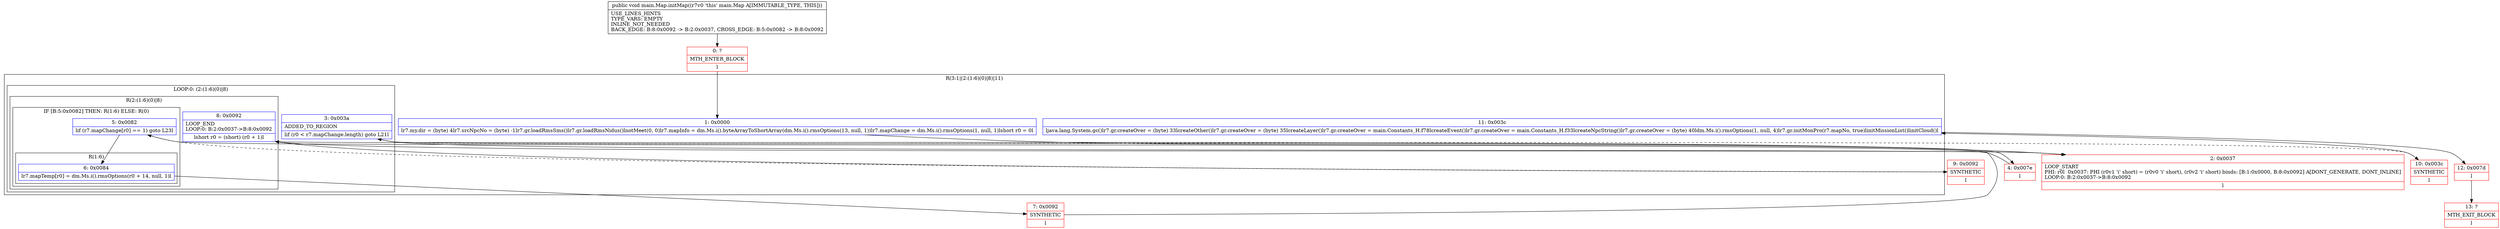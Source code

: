 digraph "CFG formain.Map.initMap()V" {
subgraph cluster_Region_451448252 {
label = "R(3:1|(2:(1:6)(0)|8)|11)";
node [shape=record,color=blue];
Node_1 [shape=record,label="{1\:\ 0x0000|lr7.my.dir = (byte) 4lr7.srcNpcNo = (byte) \-1lr7.gr.loadRmsSms()lr7.gr.loadRmsNidus()lnotMeet(0, 0)lr7.mapInfo = dm.Ms.i().byteArrayToShortArray(dm.Ms.i().rmsOptions(13, null, 1))lr7.mapChange = dm.Ms.i().rmsOptions(1, null, 1)lshort r0 = 0l}"];
subgraph cluster_LoopRegion_1756230155 {
label = "LOOP:0: (2:(1:6)(0)|8)";
node [shape=record,color=blue];
Node_3 [shape=record,label="{3\:\ 0x003a|ADDED_TO_REGION\l|lif (r0 \< r7.mapChange.length) goto L21l}"];
subgraph cluster_Region_1445143424 {
label = "R(2:(1:6)(0)|8)";
node [shape=record,color=blue];
subgraph cluster_IfRegion_826673771 {
label = "IF [B:5:0x0082] THEN: R(1:6) ELSE: R(0)";
node [shape=record,color=blue];
Node_5 [shape=record,label="{5\:\ 0x0082|lif (r7.mapChange[r0] == 1) goto L23l}"];
subgraph cluster_Region_1864234130 {
label = "R(1:6)";
node [shape=record,color=blue];
Node_6 [shape=record,label="{6\:\ 0x0084|lr7.mapTemp[r0] = dm.Ms.i().rmsOptions(r0 + 14, null, 1)l}"];
}
subgraph cluster_Region_1209964423 {
label = "R(0)";
node [shape=record,color=blue];
}
}
Node_8 [shape=record,label="{8\:\ 0x0092|LOOP_END\lLOOP:0: B:2:0x0037\-\>B:8:0x0092\l|lshort r0 = (short) (r0 + 1)l}"];
}
}
Node_11 [shape=record,label="{11\:\ 0x003c|ljava.lang.System.gc()lr7.gr.createOver = (byte) 33lcreateOther()lr7.gr.createOver = (byte) 35lcreateLayer()lr7.gr.createOver = main.Constants_H.f78lcreateEvent()lr7.gr.createOver = main.Constants_H.f33lcreateNpcString()lr7.gr.createOver = (byte) 40ldm.Ms.i().rmsOptions(1, null, 4)lr7.gr.initMonPro(r7.mapNo, true)linitMissionList()linitCloud()l}"];
}
Node_0 [shape=record,color=red,label="{0\:\ ?|MTH_ENTER_BLOCK\l|l}"];
Node_2 [shape=record,color=red,label="{2\:\ 0x0037|LOOP_START\lPHI: r0l  0x0037: PHI (r0v1 'i' short) = (r0v0 'i' short), (r0v2 'i' short) binds: [B:1:0x0000, B:8:0x0092] A[DONT_GENERATE, DONT_INLINE]\lLOOP:0: B:2:0x0037\-\>B:8:0x0092\l|l}"];
Node_4 [shape=record,color=red,label="{4\:\ 0x007e|l}"];
Node_7 [shape=record,color=red,label="{7\:\ 0x0092|SYNTHETIC\l|l}"];
Node_9 [shape=record,color=red,label="{9\:\ 0x0092|SYNTHETIC\l|l}"];
Node_10 [shape=record,color=red,label="{10\:\ 0x003c|SYNTHETIC\l|l}"];
Node_12 [shape=record,color=red,label="{12\:\ 0x007d|l}"];
Node_13 [shape=record,color=red,label="{13\:\ ?|MTH_EXIT_BLOCK\l|l}"];
MethodNode[shape=record,label="{public void main.Map.initMap((r7v0 'this' main.Map A[IMMUTABLE_TYPE, THIS]))  | USE_LINES_HINTS\lTYPE_VARS: EMPTY\lINLINE_NOT_NEEDED\lBACK_EDGE: B:8:0x0092 \-\> B:2:0x0037, CROSS_EDGE: B:5:0x0082 \-\> B:8:0x0092\l}"];
MethodNode -> Node_0;
Node_1 -> Node_2;
Node_3 -> Node_4;
Node_3 -> Node_10[style=dashed];
Node_5 -> Node_6;
Node_5 -> Node_9[style=dashed];
Node_6 -> Node_7;
Node_8 -> Node_2;
Node_11 -> Node_12;
Node_0 -> Node_1;
Node_2 -> Node_3;
Node_4 -> Node_5;
Node_7 -> Node_8;
Node_9 -> Node_8;
Node_10 -> Node_11;
Node_12 -> Node_13;
}

